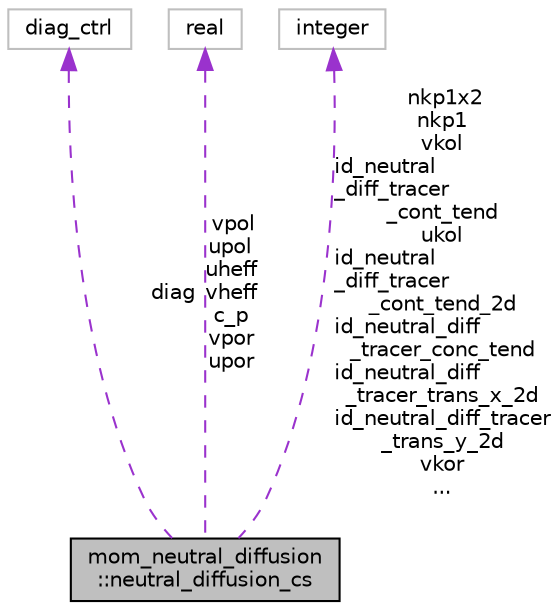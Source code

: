 digraph "mom_neutral_diffusion::neutral_diffusion_cs"
{
 // INTERACTIVE_SVG=YES
  edge [fontname="Helvetica",fontsize="10",labelfontname="Helvetica",labelfontsize="10"];
  node [fontname="Helvetica",fontsize="10",shape=record];
  Node1 [label="mom_neutral_diffusion\l::neutral_diffusion_cs",height=0.2,width=0.4,color="black", fillcolor="grey75", style="filled", fontcolor="black"];
  Node2 -> Node1 [dir="back",color="darkorchid3",fontsize="10",style="dashed",label=" diag" ,fontname="Helvetica"];
  Node2 [label="diag_ctrl",height=0.2,width=0.4,color="grey75", fillcolor="white", style="filled"];
  Node3 -> Node1 [dir="back",color="darkorchid3",fontsize="10",style="dashed",label=" vpol\nupol\nuheff\nvheff\nc_p\nvpor\nupor" ,fontname="Helvetica"];
  Node3 [label="real",height=0.2,width=0.4,color="grey75", fillcolor="white", style="filled"];
  Node4 -> Node1 [dir="back",color="darkorchid3",fontsize="10",style="dashed",label=" nkp1x2\nnkp1\nvkol\nid_neutral\l_diff_tracer\l_cont_tend\nukol\nid_neutral\l_diff_tracer\l_cont_tend_2d\nid_neutral_diff\l_tracer_conc_tend\nid_neutral_diff\l_tracer_trans_x_2d\nid_neutral_diff_tracer\l_trans_y_2d\nvkor\n..." ,fontname="Helvetica"];
  Node4 [label="integer",height=0.2,width=0.4,color="grey75", fillcolor="white", style="filled"];
}
